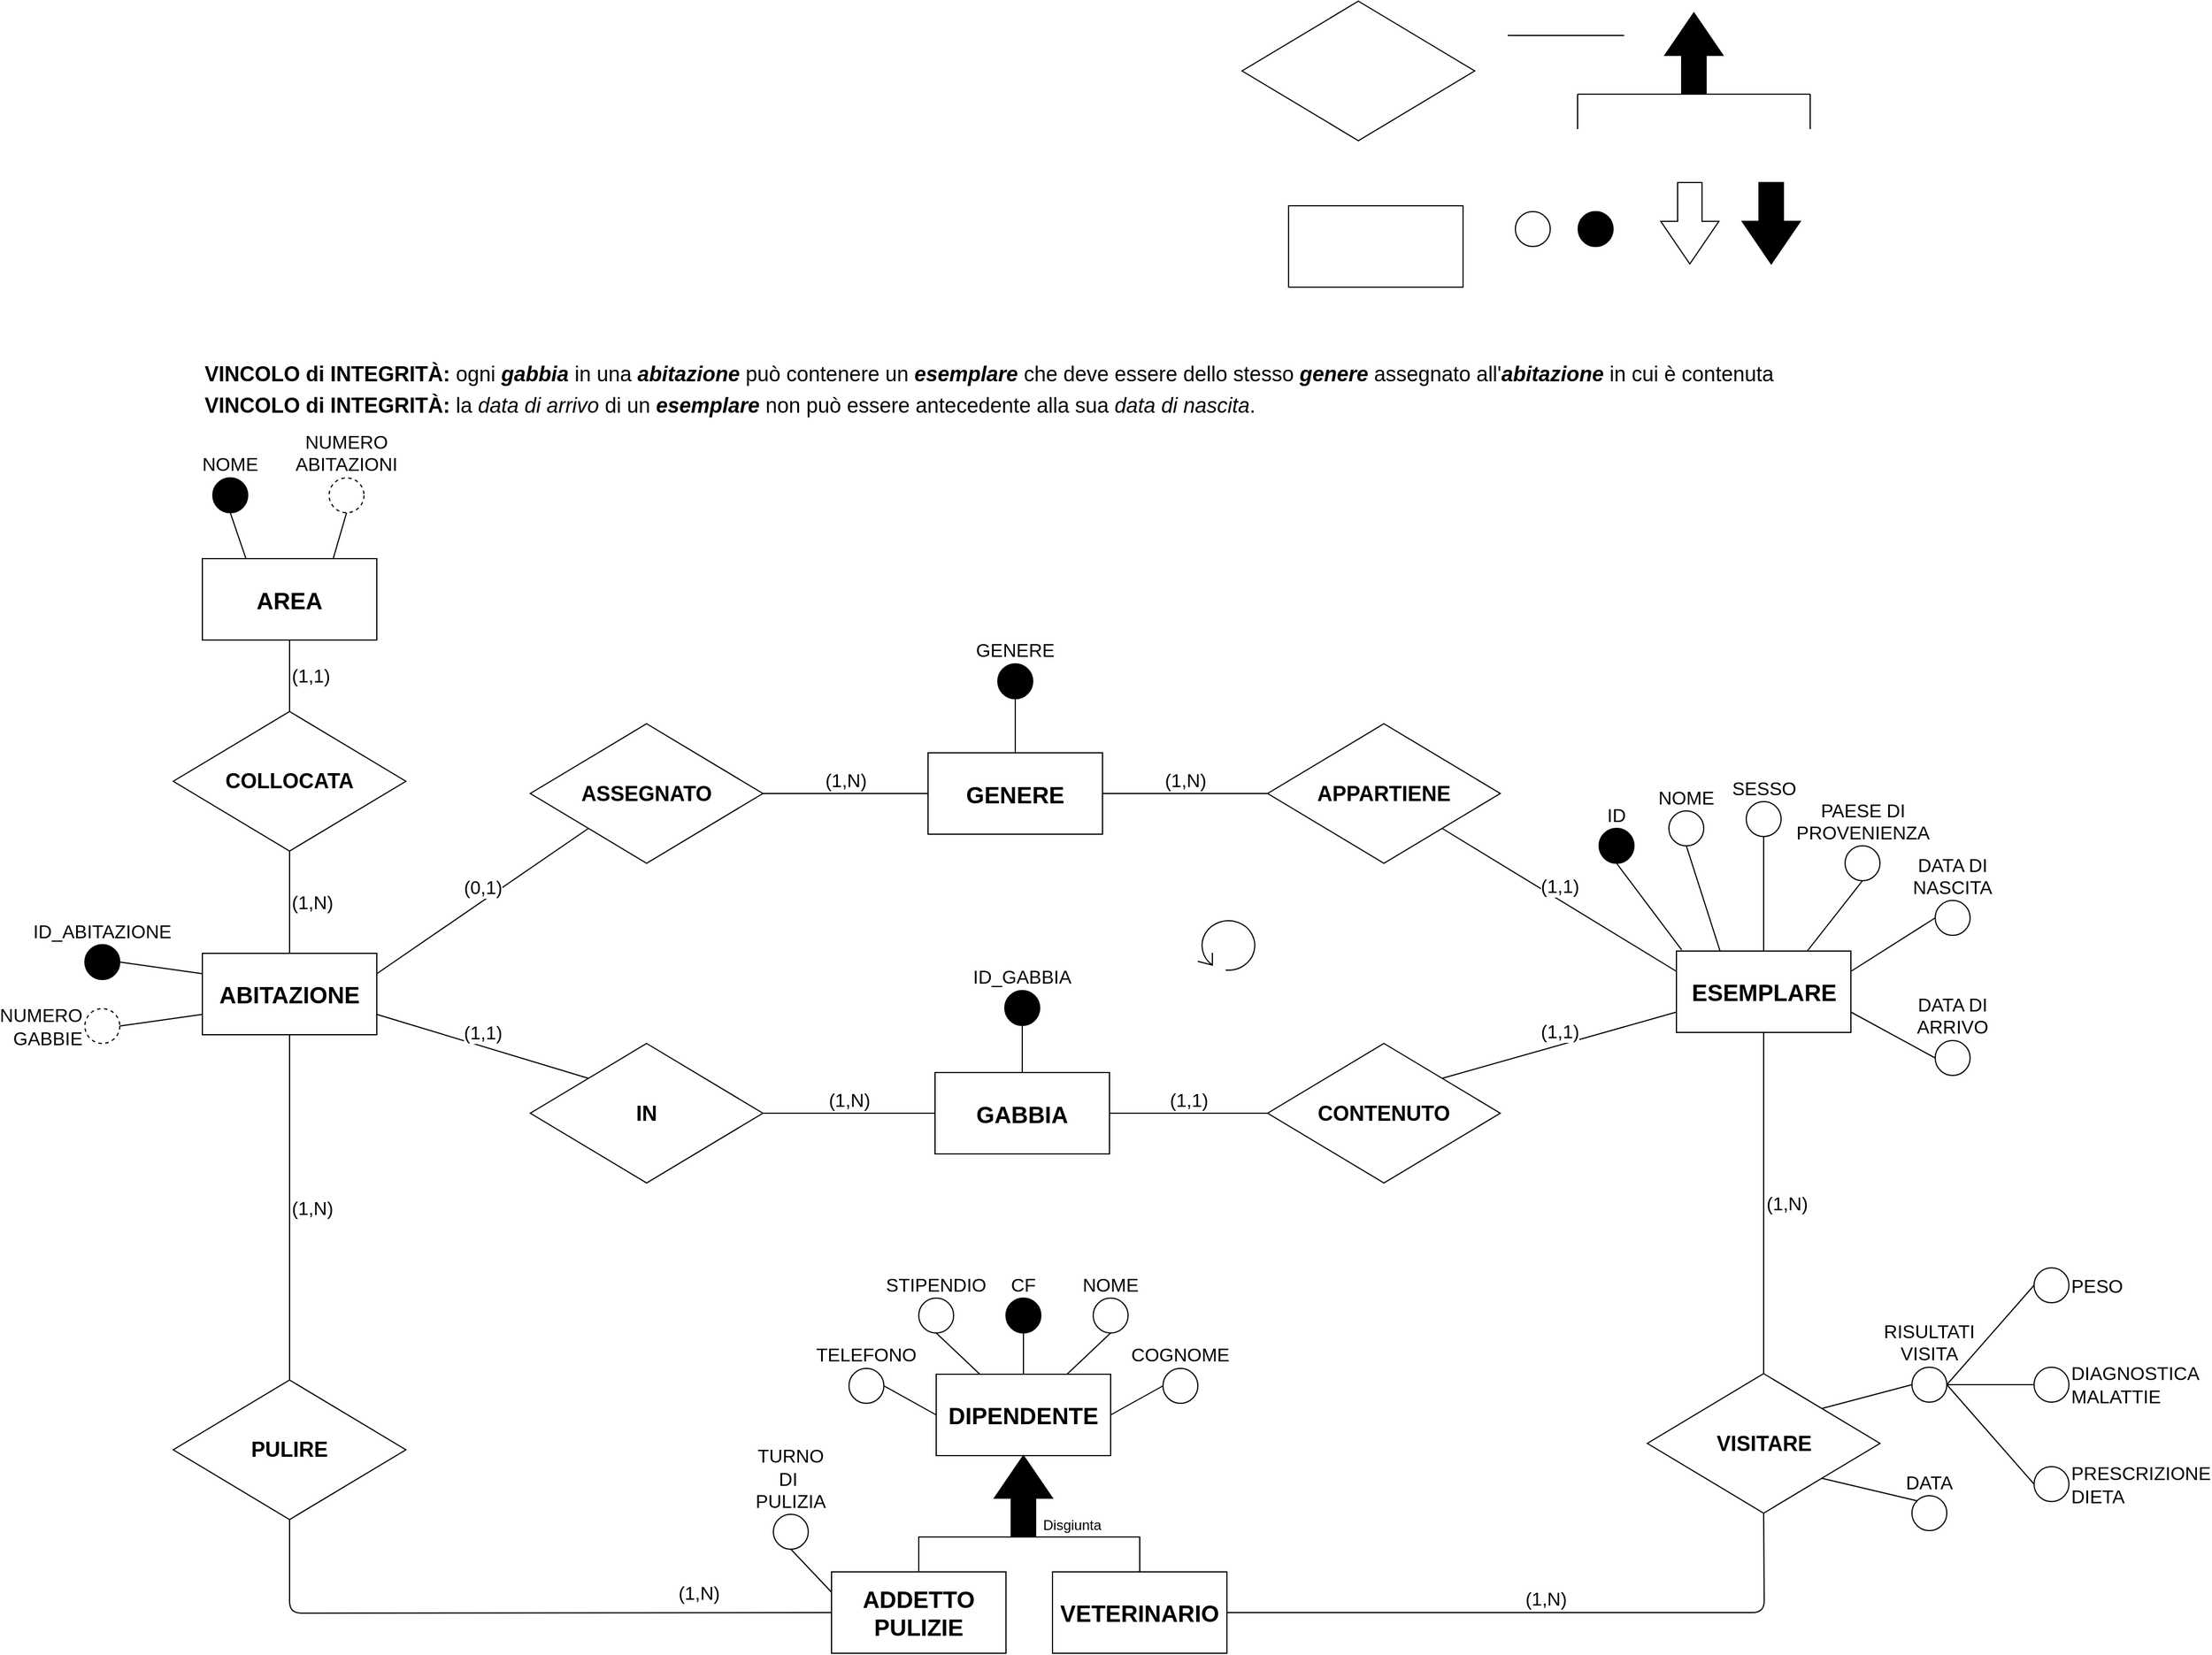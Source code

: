 <mxfile version="12.2.2" type="device" pages="1"><diagram id="uCaHc9xqAQ-mQhhFOE-_" name="Page-1"><mxGraphModel dx="2705" dy="2683" grid="1" gridSize="10" guides="1" tooltips="1" connect="1" arrows="1" fold="1" page="1" pageScale="1" pageWidth="1920" pageHeight="1200" math="0" shadow="0"><root><mxCell id="0"/><mxCell id="1" parent="0"/><mxCell id="M2oDsuhWPekzFt9G_9ts-1" value="" style="rounded=0;whiteSpace=wrap;html=1;" parent="1" vertex="1"><mxGeometry x="1125" y="-104" width="150" height="70" as="geometry"/></mxCell><mxCell id="M2oDsuhWPekzFt9G_9ts-4" value="" style="html=1;shadow=0;dashed=0;align=center;verticalAlign=middle;shape=mxgraph.arrows2.arrow;dy=0.58;dx=36.6;direction=south;notch=0;" parent="1" vertex="1"><mxGeometry x="1445" y="-124" width="50" height="70" as="geometry"/></mxCell><mxCell id="M2oDsuhWPekzFt9G_9ts-5" value="" style="html=1;shadow=0;dashed=0;align=center;verticalAlign=middle;shape=mxgraph.arrows2.arrow;dy=0.58;dx=36.6;direction=south;notch=0;fillColor=#000000;" parent="1" vertex="1"><mxGeometry x="1515" y="-124" width="50" height="70" as="geometry"/></mxCell><mxCell id="M2oDsuhWPekzFt9G_9ts-7" value="" style="ellipse;whiteSpace=wrap;html=1;aspect=fixed;fillColor=#FFFFFF;" parent="1" vertex="1"><mxGeometry x="1320" y="-99" width="30" height="30" as="geometry"/></mxCell><mxCell id="M2oDsuhWPekzFt9G_9ts-9" value="&lt;font size=&quot;1&quot;&gt;&lt;b style=&quot;font-size: 20px&quot;&gt;ESEMPLARE&lt;/b&gt;&lt;/font&gt;" style="rounded=0;whiteSpace=wrap;html=1;" parent="1" vertex="1"><mxGeometry x="1458.5" y="537" width="150" height="70" as="geometry"/></mxCell><mxCell id="M2oDsuhWPekzFt9G_9ts-10" value="&lt;span style=&quot;font-size: 20px&quot;&gt;&lt;b&gt;AREA&lt;/b&gt;&lt;/span&gt;" style="rounded=0;whiteSpace=wrap;html=1;" parent="1" vertex="1"><mxGeometry x="191" y="199.5" width="150" height="70" as="geometry"/></mxCell><mxCell id="M2oDsuhWPekzFt9G_9ts-11" value="&lt;span style=&quot;font-size: 20px&quot;&gt;&lt;b&gt;ABITAZIONE&lt;/b&gt;&lt;/span&gt;" style="rounded=0;whiteSpace=wrap;html=1;" parent="1" vertex="1"><mxGeometry x="191" y="539" width="150" height="70" as="geometry"/></mxCell><mxCell id="M2oDsuhWPekzFt9G_9ts-12" value="&lt;font size=&quot;1&quot;&gt;&lt;b style=&quot;font-size: 20px&quot;&gt;GABBIA&lt;/b&gt;&lt;/font&gt;" style="rounded=0;whiteSpace=wrap;html=1;" parent="1" vertex="1"><mxGeometry x="821" y="641.5" width="150" height="70" as="geometry"/></mxCell><mxCell id="M2oDsuhWPekzFt9G_9ts-13" value="&lt;font size=&quot;1&quot;&gt;&lt;b style=&quot;font-size: 20px&quot;&gt;DIPENDENTE&lt;/b&gt;&lt;/font&gt;" style="rounded=0;whiteSpace=wrap;html=1;" parent="1" vertex="1"><mxGeometry x="822" y="901" width="150" height="70" as="geometry"/></mxCell><mxCell id="M2oDsuhWPekzFt9G_9ts-15" value="&lt;font size=&quot;1&quot;&gt;&lt;b style=&quot;font-size: 20px&quot;&gt;ADDETTO PULIZIE&lt;/b&gt;&lt;/font&gt;" style="rounded=0;whiteSpace=wrap;html=1;" parent="1" vertex="1"><mxGeometry x="732" y="1071" width="150" height="70" as="geometry"/></mxCell><mxCell id="M2oDsuhWPekzFt9G_9ts-16" value="&lt;span style=&quot;font-size: 20px&quot;&gt;&lt;b&gt;VETERINARIO&lt;/b&gt;&lt;/span&gt;" style="rounded=0;whiteSpace=wrap;html=1;" parent="1" vertex="1"><mxGeometry x="922" y="1071" width="150" height="70" as="geometry"/></mxCell><mxCell id="M2oDsuhWPekzFt9G_9ts-18" value="" style="rhombus;whiteSpace=wrap;html=1;" parent="1" vertex="1"><mxGeometry x="1085" y="-280" width="200" height="120" as="geometry"/></mxCell><mxCell id="M2oDsuhWPekzFt9G_9ts-19" value="&lt;span style=&quot;font-size: 18px&quot;&gt;&lt;b&gt;CONTENUTO&lt;/b&gt;&lt;/span&gt;" style="rhombus;whiteSpace=wrap;html=1;" parent="1" vertex="1"><mxGeometry x="1107" y="616.5" width="200" height="120" as="geometry"/></mxCell><mxCell id="M2oDsuhWPekzFt9G_9ts-20" value="&lt;font size=&quot;1&quot;&gt;&lt;b style=&quot;font-size: 18px&quot;&gt;PULIRE&lt;/b&gt;&lt;/font&gt;" style="rhombus;whiteSpace=wrap;html=1;" parent="1" vertex="1"><mxGeometry x="166" y="906" width="200" height="120" as="geometry"/></mxCell><mxCell id="M2oDsuhWPekzFt9G_9ts-21" value="&lt;span style=&quot;font-size: 18px&quot;&gt;&lt;b&gt;VISITARE&lt;/b&gt;&lt;/span&gt;" style="rhombus;whiteSpace=wrap;html=1;" parent="1" vertex="1"><mxGeometry x="1433.5" y="900.5" width="200" height="120" as="geometry"/></mxCell><mxCell id="M2oDsuhWPekzFt9G_9ts-22" value="" style="html=1;shadow=0;dashed=0;align=center;verticalAlign=middle;shape=mxgraph.arrows2.arrow;dy=0.58;dx=36.6;direction=south;notch=0;fillColor=#000000;rotation=180;" parent="1" vertex="1"><mxGeometry x="872" y="971" width="50" height="70" as="geometry"/></mxCell><mxCell id="M2oDsuhWPekzFt9G_9ts-30" value="&lt;span style=&quot;font-size: 16px ; text-align: left&quot;&gt;(1,1)&lt;/span&gt;" style="endArrow=none;html=1;exitX=0;exitY=0.75;exitDx=0;exitDy=0;entryX=1;entryY=0;entryDx=0;entryDy=0;labelPosition=center;verticalLabelPosition=top;align=center;verticalAlign=bottom;" parent="1" source="M2oDsuhWPekzFt9G_9ts-9" target="M2oDsuhWPekzFt9G_9ts-19" edge="1"><mxGeometry width="50" height="50" relative="1" as="geometry"><mxPoint x="1601" y="610.5" as="sourcePoint"/><mxPoint x="1246.0" y="572" as="targetPoint"/></mxGeometry></mxCell><mxCell id="M2oDsuhWPekzFt9G_9ts-31" value="&lt;span style=&quot;font-size: 16px ; text-align: left&quot;&gt;(1,1)&lt;/span&gt;" style="endArrow=none;html=1;exitX=0;exitY=0.5;exitDx=0;exitDy=0;labelPosition=center;verticalLabelPosition=top;align=center;verticalAlign=bottom;entryX=1;entryY=0.5;entryDx=0;entryDy=0;" parent="1" source="M2oDsuhWPekzFt9G_9ts-19" target="M2oDsuhWPekzFt9G_9ts-12" edge="1"><mxGeometry width="50" height="50" relative="1" as="geometry"><mxPoint x="1015" y="585" as="sourcePoint"/><mxPoint x="955" y="549" as="targetPoint"/></mxGeometry></mxCell><mxCell id="M2oDsuhWPekzFt9G_9ts-32" value="" style="endArrow=none;html=1;" parent="1" edge="1"><mxGeometry width="50" height="50" relative="1" as="geometry"><mxPoint x="1413.5" y="-250.5" as="sourcePoint"/><mxPoint x="1313.5" y="-250.5" as="targetPoint"/></mxGeometry></mxCell><mxCell id="M2oDsuhWPekzFt9G_9ts-33" value="" style="html=1;shadow=0;dashed=0;align=center;verticalAlign=middle;shape=mxgraph.arrows2.arrow;dy=0.58;dx=36.6;direction=south;notch=0;fillColor=#000000;rotation=180;" parent="1" vertex="1"><mxGeometry x="1448.5" y="-270" width="50" height="70" as="geometry"/></mxCell><mxCell id="M2oDsuhWPekzFt9G_9ts-34" value="" style="endArrow=none;html=1;" parent="1" edge="1"><mxGeometry width="50" height="50" relative="1" as="geometry"><mxPoint x="1373.5" y="-200" as="sourcePoint"/><mxPoint x="1573.5" y="-200" as="targetPoint"/></mxGeometry></mxCell><mxCell id="M2oDsuhWPekzFt9G_9ts-35" value="" style="endArrow=none;html=1;" parent="1" edge="1"><mxGeometry width="50" height="50" relative="1" as="geometry"><mxPoint x="1573.5" y="-200" as="sourcePoint"/><mxPoint x="1573.5" y="-170" as="targetPoint"/></mxGeometry></mxCell><mxCell id="M2oDsuhWPekzFt9G_9ts-36" value="" style="endArrow=none;html=1;" parent="1" edge="1"><mxGeometry width="50" height="50" relative="1" as="geometry"><mxPoint x="1373.5" y="-200" as="sourcePoint"/><mxPoint x="1373.5" y="-170" as="targetPoint"/><Array as="points"><mxPoint x="1373.5" y="-190"/></Array></mxGeometry></mxCell><mxCell id="M2oDsuhWPekzFt9G_9ts-37" value="&lt;span style=&quot;font-size: 18px&quot;&gt;&lt;b&gt;IN&lt;/b&gt;&lt;/span&gt;" style="rhombus;whiteSpace=wrap;html=1;" parent="1" vertex="1"><mxGeometry x="473" y="616.5" width="200" height="120" as="geometry"/></mxCell><mxCell id="M2oDsuhWPekzFt9G_9ts-38" value="&lt;span style=&quot;font-size: 16px ; text-align: left&quot;&gt;(1,1)&lt;/span&gt;" style="endArrow=none;html=1;entryX=0;entryY=0;entryDx=0;entryDy=0;labelPosition=center;verticalLabelPosition=top;align=center;verticalAlign=bottom;exitX=1;exitY=0.75;exitDx=0;exitDy=0;" parent="1" source="M2oDsuhWPekzFt9G_9ts-11" target="M2oDsuhWPekzFt9G_9ts-37" edge="1"><mxGeometry width="50" height="50" relative="1" as="geometry"><mxPoint x="736" y="464" as="sourcePoint"/><mxPoint x="306" y="577.5" as="targetPoint"/></mxGeometry></mxCell><mxCell id="M2oDsuhWPekzFt9G_9ts-39" value="&lt;span style=&quot;font-size: 16px ; text-align: left&quot;&gt;(1,N)&lt;/span&gt;" style="endArrow=none;html=1;entryX=0;entryY=0.5;entryDx=0;entryDy=0;exitX=1;exitY=0.5;exitDx=0;exitDy=0;labelPosition=center;verticalLabelPosition=top;align=center;verticalAlign=bottom;" parent="1" source="M2oDsuhWPekzFt9G_9ts-37" target="M2oDsuhWPekzFt9G_9ts-12" edge="1"><mxGeometry width="50" height="50" relative="1" as="geometry"><mxPoint x="910" y="640" as="sourcePoint"/><mxPoint x="810" y="640" as="targetPoint"/></mxGeometry></mxCell><mxCell id="M2oDsuhWPekzFt9G_9ts-41" value="&lt;span style=&quot;font-size: 16px ; text-align: left&quot;&gt;(1,N)&lt;/span&gt;" style="endArrow=none;html=1;exitX=0.5;exitY=0;exitDx=0;exitDy=0;labelPosition=right;verticalLabelPosition=middle;align=left;verticalAlign=middle;entryX=0.5;entryY=1;entryDx=0;entryDy=0;" parent="1" source="M2oDsuhWPekzFt9G_9ts-20" target="M2oDsuhWPekzFt9G_9ts-11" edge="1"><mxGeometry width="50" height="50" relative="1" as="geometry"><mxPoint x="586" y="805" as="sourcePoint"/><mxPoint x="566" y="684" as="targetPoint"/></mxGeometry></mxCell><mxCell id="M2oDsuhWPekzFt9G_9ts-44" value="" style="endArrow=none;html=1;entryX=0;entryY=0.5;entryDx=0;entryDy=0;exitX=0.5;exitY=1;exitDx=0;exitDy=0;" parent="1" source="M2oDsuhWPekzFt9G_9ts-20" target="M2oDsuhWPekzFt9G_9ts-15" edge="1"><mxGeometry width="50" height="50" relative="1" as="geometry"><mxPoint x="790" y="1060.5" as="sourcePoint"/><mxPoint x="740" y="1401.5" as="targetPoint"/><Array as="points"><mxPoint x="266" y="1106.5"/></Array></mxGeometry></mxCell><mxCell id="M2oDsuhWPekzFt9G_9ts-45" value="&lt;span style=&quot;font-size: 16px ; text-align: left&quot;&gt;(1,N)&lt;/span&gt;" style="endArrow=none;html=1;entryX=0.5;entryY=1;entryDx=0;entryDy=0;exitX=1;exitY=0.5;exitDx=0;exitDy=0;labelPosition=center;verticalLabelPosition=top;align=center;verticalAlign=bottom;" parent="1" source="M2oDsuhWPekzFt9G_9ts-16" target="M2oDsuhWPekzFt9G_9ts-21" edge="1"><mxGeometry width="50" height="50" relative="1" as="geometry"><mxPoint x="1107.0" y="1105" as="sourcePoint"/><mxPoint x="1676" y="1105.5" as="targetPoint"/><Array as="points"><mxPoint x="1534" y="1106"/></Array></mxGeometry></mxCell><mxCell id="M2oDsuhWPekzFt9G_9ts-49" value="&lt;span style=&quot;font-size: 16px ; text-align: left&quot;&gt;(1,N)&lt;/span&gt;" style="endArrow=none;html=1;entryX=0.5;entryY=0;entryDx=0;entryDy=0;exitX=0.5;exitY=1;exitDx=0;exitDy=0;labelPosition=right;verticalLabelPosition=middle;align=left;verticalAlign=middle;" parent="1" source="M2oDsuhWPekzFt9G_9ts-9" target="M2oDsuhWPekzFt9G_9ts-21" edge="1"><mxGeometry width="50" height="50" relative="1" as="geometry"><mxPoint x="1533.5" y="704.5" as="sourcePoint"/><mxPoint x="443.5" y="704.5" as="targetPoint"/></mxGeometry></mxCell><mxCell id="M2oDsuhWPekzFt9G_9ts-53" value="&lt;span style=&quot;font-size: 18px&quot;&gt;&lt;b&gt;COLLOCATA&lt;/b&gt;&lt;/span&gt;" style="rhombus;whiteSpace=wrap;html=1;" parent="1" vertex="1"><mxGeometry x="166" y="331" width="200" height="120" as="geometry"/></mxCell><mxCell id="M2oDsuhWPekzFt9G_9ts-54" value="&lt;span style=&quot;font-size: 16px ; text-align: left&quot;&gt;(1,1)&lt;/span&gt;" style="endArrow=none;html=1;entryX=0.5;entryY=1;entryDx=0;entryDy=0;exitX=0.5;exitY=0;exitDx=0;exitDy=0;labelPosition=right;verticalLabelPosition=middle;align=left;verticalAlign=middle;" parent="1" source="M2oDsuhWPekzFt9G_9ts-53" target="M2oDsuhWPekzFt9G_9ts-10" edge="1"><mxGeometry width="50" height="50" relative="1" as="geometry"><mxPoint x="-164" y="1019.5" as="sourcePoint"/><mxPoint x="-114" y="969.5" as="targetPoint"/></mxGeometry></mxCell><mxCell id="M2oDsuhWPekzFt9G_9ts-56" value="&lt;font style=&quot;font-size: 16px&quot;&gt;(1,N)&lt;/font&gt;" style="endArrow=none;html=1;entryX=0.5;entryY=1;entryDx=0;entryDy=0;exitX=0.5;exitY=0;exitDx=0;exitDy=0;align=left;labelPosition=right;verticalLabelPosition=middle;verticalAlign=middle;" parent="1" source="M2oDsuhWPekzFt9G_9ts-11" target="M2oDsuhWPekzFt9G_9ts-53" edge="1"><mxGeometry width="50" height="50" relative="1" as="geometry"><mxPoint x="-174" y="958.5" as="sourcePoint"/><mxPoint x="-124" y="908.5" as="targetPoint"/></mxGeometry></mxCell><mxCell id="M2oDsuhWPekzFt9G_9ts-61" value="" style="shape=partialRectangle;whiteSpace=wrap;html=1;bottom=1;right=1;left=1;top=0;fillColor=none;routingCenterX=-0.5;rotation=180;" parent="1" vertex="1"><mxGeometry x="807" y="1041" width="190" height="30" as="geometry"/></mxCell><mxCell id="M2oDsuhWPekzFt9G_9ts-63" value="DATA DI ARRIVO" style="ellipse;html=1;aspect=fixed;fillColor=#FFFFFF;spacingBottom=0;fontSize=16;align=center;whiteSpace=wrap;labelPosition=center;verticalLabelPosition=top;verticalAlign=bottom;" parent="1" vertex="1"><mxGeometry x="1681" y="614" width="30" height="30" as="geometry"/></mxCell><mxCell id="M2oDsuhWPekzFt9G_9ts-64" value="" style="ellipse;html=1;aspect=fixed;fillColor=#000000;spacingBottom=0;fontSize=16;align=center;whiteSpace=wrap;labelPosition=center;verticalLabelPosition=top;verticalAlign=bottom;" parent="1" vertex="1"><mxGeometry x="1374" y="-99" width="30" height="30" as="geometry"/></mxCell><mxCell id="M2oDsuhWPekzFt9G_9ts-65" value="NOME" style="ellipse;html=1;aspect=fixed;fillColor=#FFFFFF;spacingBottom=0;fontSize=16;align=center;whiteSpace=wrap;labelPosition=center;verticalLabelPosition=top;verticalAlign=bottom;" parent="1" vertex="1"><mxGeometry x="1452" y="416.5" width="30" height="30" as="geometry"/></mxCell><mxCell id="M2oDsuhWPekzFt9G_9ts-66" value="PAESE DI PROVENIENZA" style="ellipse;html=1;aspect=fixed;fillColor=#FFFFFF;spacingBottom=0;fontSize=16;align=center;whiteSpace=wrap;labelPosition=center;verticalLabelPosition=top;verticalAlign=bottom;" parent="1" vertex="1"><mxGeometry x="1603.5" y="446.5" width="30" height="30" as="geometry"/></mxCell><mxCell id="M2oDsuhWPekzFt9G_9ts-68" value="SESSO" style="ellipse;html=1;aspect=fixed;fillColor=#FFFFFF;spacingBottom=0;fontSize=16;align=center;whiteSpace=wrap;labelPosition=center;verticalLabelPosition=top;verticalAlign=bottom;" parent="1" vertex="1"><mxGeometry x="1518.5" y="408.5" width="30" height="30" as="geometry"/></mxCell><mxCell id="M2oDsuhWPekzFt9G_9ts-69" value="DATA DI NASCITA" style="ellipse;html=1;aspect=fixed;fillColor=#FFFFFF;spacingBottom=0;fontSize=16;align=center;whiteSpace=wrap;labelPosition=center;verticalLabelPosition=top;verticalAlign=bottom;" parent="1" vertex="1"><mxGeometry x="1681" y="493.5" width="30" height="30" as="geometry"/></mxCell><mxCell id="M2oDsuhWPekzFt9G_9ts-70" value="CF" style="ellipse;html=1;aspect=fixed;fillColor=#000000;spacingBottom=0;fontSize=16;align=center;whiteSpace=wrap;labelPosition=center;verticalLabelPosition=top;verticalAlign=bottom;" parent="1" vertex="1"><mxGeometry x="882" y="835.5" width="30" height="30" as="geometry"/></mxCell><mxCell id="M2oDsuhWPekzFt9G_9ts-71" value="NOME" style="ellipse;html=1;aspect=fixed;fillColor=#FFFFFF;spacingBottom=0;fontSize=16;align=center;whiteSpace=wrap;labelPosition=center;verticalLabelPosition=top;verticalAlign=bottom;" parent="1" vertex="1"><mxGeometry x="957" y="835.5" width="30" height="30" as="geometry"/></mxCell><mxCell id="M2oDsuhWPekzFt9G_9ts-72" value="COGNOME" style="ellipse;html=1;aspect=fixed;fillColor=#FFFFFF;spacingBottom=0;fontSize=16;align=center;whiteSpace=wrap;labelPosition=center;verticalLabelPosition=top;verticalAlign=bottom;" parent="1" vertex="1"><mxGeometry x="1017" y="896" width="30" height="30" as="geometry"/></mxCell><mxCell id="M2oDsuhWPekzFt9G_9ts-74" value="STIPENDIO" style="ellipse;html=1;aspect=fixed;fillColor=#FFFFFF;spacingBottom=0;fontSize=16;align=center;whiteSpace=wrap;labelPosition=center;verticalLabelPosition=top;verticalAlign=bottom;" parent="1" vertex="1"><mxGeometry x="807" y="835.5" width="30" height="30" as="geometry"/></mxCell><mxCell id="M2oDsuhWPekzFt9G_9ts-75" value="TELEFONO" style="ellipse;html=1;aspect=fixed;fillColor=#FFFFFF;spacingBottom=0;fontSize=16;align=center;whiteSpace=wrap;labelPosition=center;verticalLabelPosition=top;verticalAlign=bottom;" parent="1" vertex="1"><mxGeometry x="747" y="896" width="30" height="30" as="geometry"/></mxCell><mxCell id="M2oDsuhWPekzFt9G_9ts-76" value="TURNO DI&amp;nbsp; PULIZIA" style="ellipse;html=1;aspect=fixed;fillColor=#FFFFFF;spacingBottom=0;fontSize=16;align=center;whiteSpace=wrap;labelPosition=center;verticalLabelPosition=top;verticalAlign=bottom;direction=south;" parent="1" vertex="1"><mxGeometry x="682" y="1021.5" width="30" height="30" as="geometry"/></mxCell><mxCell id="M2oDsuhWPekzFt9G_9ts-82" value="RISULTATI VISITA" style="ellipse;html=1;aspect=fixed;fillColor=#FFFFFF;spacingBottom=0;fontSize=16;align=center;whiteSpace=wrap;labelPosition=center;verticalLabelPosition=top;verticalAlign=bottom;" parent="1" vertex="1"><mxGeometry x="1661" y="895" width="30" height="30" as="geometry"/></mxCell><mxCell id="M2oDsuhWPekzFt9G_9ts-84" value="DATA" style="ellipse;html=1;aspect=fixed;fillColor=#FFFFFF;spacingBottom=0;fontSize=16;align=center;whiteSpace=wrap;labelPosition=center;verticalLabelPosition=top;verticalAlign=bottom;" parent="1" vertex="1"><mxGeometry x="1661" y="1005.5" width="30" height="30" as="geometry"/></mxCell><mxCell id="M2oDsuhWPekzFt9G_9ts-85" value="NOME" style="ellipse;html=1;aspect=fixed;fillColor=#000000;spacingBottom=0;fontSize=16;align=center;whiteSpace=wrap;labelPosition=center;verticalLabelPosition=top;verticalAlign=bottom;" parent="1" vertex="1"><mxGeometry x="200" y="130" width="30" height="30" as="geometry"/></mxCell><mxCell id="M2oDsuhWPekzFt9G_9ts-86" value="NUMERO ABITAZIONI" style="ellipse;html=1;aspect=fixed;fillColor=#FFFFFF;spacingBottom=0;fontSize=16;align=center;whiteSpace=wrap;labelPosition=center;verticalLabelPosition=top;verticalAlign=bottom;dashed=1;" parent="1" vertex="1"><mxGeometry x="300" y="130" width="30" height="30" as="geometry"/></mxCell><mxCell id="M2oDsuhWPekzFt9G_9ts-87" value="ID_ABITAZIONE" style="ellipse;html=1;aspect=fixed;fillColor=#000000;spacingBottom=0;fontSize=16;align=center;whiteSpace=wrap;labelPosition=center;verticalLabelPosition=top;verticalAlign=bottom;" parent="1" vertex="1"><mxGeometry x="90" y="531.5" width="30" height="30" as="geometry"/></mxCell><mxCell id="M2oDsuhWPekzFt9G_9ts-88" value="ID_GABBIA" style="ellipse;html=1;aspect=fixed;fillColor=#000000;spacingBottom=0;fontSize=16;align=center;whiteSpace=wrap;labelPosition=center;verticalLabelPosition=top;verticalAlign=bottom;" parent="1" vertex="1"><mxGeometry x="881" y="571" width="30" height="30" as="geometry"/></mxCell><mxCell id="M2oDsuhWPekzFt9G_9ts-94" value="NUMERO GABBIE" style="ellipse;html=1;aspect=fixed;fillColor=#FFFFFF;spacingBottom=0;fontSize=16;align=right;whiteSpace=wrap;labelPosition=left;verticalLabelPosition=middle;verticalAlign=middle;dashed=1;" parent="1" vertex="1"><mxGeometry x="90" y="586.5" width="30" height="30" as="geometry"/></mxCell><mxCell id="M2oDsuhWPekzFt9G_9ts-99" value="" style="endArrow=none;html=1;fontSize=16;fontColor=#FFFFFF;exitX=0.5;exitY=1;exitDx=0;exitDy=0;entryX=0.5;entryY=0;entryDx=0;entryDy=0;" parent="1" source="M2oDsuhWPekzFt9G_9ts-88" target="M2oDsuhWPekzFt9G_9ts-12" edge="1"><mxGeometry width="50" height="50" relative="1" as="geometry"><mxPoint x="265" y="1111.5" as="sourcePoint"/><mxPoint x="880" y="566.5" as="targetPoint"/></mxGeometry></mxCell><mxCell id="M2oDsuhWPekzFt9G_9ts-101" value="" style="endArrow=none;html=1;fontSize=16;fontColor=#FFFFFF;exitX=1;exitY=0.5;exitDx=0;exitDy=0;entryX=0;entryY=0.25;entryDx=0;entryDy=0;" parent="1" source="M2oDsuhWPekzFt9G_9ts-87" target="M2oDsuhWPekzFt9G_9ts-11" edge="1"><mxGeometry width="50" height="50" relative="1" as="geometry"><mxPoint x="-269.607" y="589.393" as="sourcePoint"/><mxPoint x="196" y="539.5" as="targetPoint"/></mxGeometry></mxCell><mxCell id="M2oDsuhWPekzFt9G_9ts-102" value="" style="endArrow=none;html=1;fontSize=16;fontColor=#FFFFFF;entryX=0.25;entryY=0;entryDx=0;entryDy=0;exitX=0.5;exitY=1;exitDx=0;exitDy=0;" parent="1" source="M2oDsuhWPekzFt9G_9ts-85" target="M2oDsuhWPekzFt9G_9ts-10" edge="1"><mxGeometry width="50" height="50" relative="1" as="geometry"><mxPoint x="101" y="540.5" as="sourcePoint"/><mxPoint x="-4" y="475" as="targetPoint"/></mxGeometry></mxCell><mxCell id="M2oDsuhWPekzFt9G_9ts-104" value="" style="endArrow=none;html=1;fontSize=16;fontColor=#FFFFFF;entryX=0.75;entryY=0;entryDx=0;entryDy=0;exitX=0.5;exitY=1;exitDx=0;exitDy=0;" parent="1" source="M2oDsuhWPekzFt9G_9ts-86" target="M2oDsuhWPekzFt9G_9ts-10" edge="1"><mxGeometry width="50" height="50" relative="1" as="geometry"><mxPoint x="56" y="229.5" as="sourcePoint"/><mxPoint x="21" y="244.5" as="targetPoint"/></mxGeometry></mxCell><mxCell id="M2oDsuhWPekzFt9G_9ts-106" value="" style="endArrow=none;html=1;fontSize=16;fontColor=#FFFFFF;entryX=0;entryY=0.25;entryDx=0;entryDy=0;exitX=1;exitY=0.5;exitDx=0;exitDy=0;" parent="1" source="M2oDsuhWPekzFt9G_9ts-76" target="M2oDsuhWPekzFt9G_9ts-15" edge="1"><mxGeometry width="50" height="50" relative="1" as="geometry"><mxPoint x="672" y="1131" as="sourcePoint"/><mxPoint x="722" y="1081" as="targetPoint"/></mxGeometry></mxCell><mxCell id="M2oDsuhWPekzFt9G_9ts-107" value="" style="endArrow=none;html=1;fontSize=16;fontColor=#FFFFFF;entryX=0;entryY=0.75;entryDx=0;entryDy=0;exitX=1;exitY=0.5;exitDx=0;exitDy=0;" parent="1" source="M2oDsuhWPekzFt9G_9ts-94" target="M2oDsuhWPekzFt9G_9ts-11" edge="1"><mxGeometry width="50" height="50" relative="1" as="geometry"><mxPoint x="-514" y="1005" as="sourcePoint"/><mxPoint x="-464" y="955" as="targetPoint"/></mxGeometry></mxCell><mxCell id="M2oDsuhWPekzFt9G_9ts-108" value="" style="endArrow=none;html=1;fontSize=16;fontColor=#FFFFFF;entryX=1;entryY=0.5;entryDx=0;entryDy=0;exitX=0;exitY=0.5;exitDx=0;exitDy=0;" parent="1" source="M2oDsuhWPekzFt9G_9ts-13" target="M2oDsuhWPekzFt9G_9ts-75" edge="1"><mxGeometry width="50" height="50" relative="1" as="geometry"><mxPoint x="652" y="815.5" as="sourcePoint"/><mxPoint x="534.5" y="779" as="targetPoint"/></mxGeometry></mxCell><mxCell id="M2oDsuhWPekzFt9G_9ts-109" value="" style="endArrow=none;html=1;fontSize=16;fontColor=#FFFFFF;entryX=0;entryY=0.5;entryDx=0;entryDy=0;exitX=1;exitY=0.5;exitDx=0;exitDy=0;" parent="1" source="M2oDsuhWPekzFt9G_9ts-13" target="M2oDsuhWPekzFt9G_9ts-72" edge="1"><mxGeometry width="50" height="50" relative="1" as="geometry"><mxPoint x="832" y="946" as="sourcePoint"/><mxPoint x="787" y="921" as="targetPoint"/></mxGeometry></mxCell><mxCell id="M2oDsuhWPekzFt9G_9ts-110" value="" style="endArrow=none;html=1;fontSize=16;fontColor=#FFFFFF;entryX=0.5;entryY=1;entryDx=0;entryDy=0;exitX=0.5;exitY=0;exitDx=0;exitDy=0;" parent="1" source="M2oDsuhWPekzFt9G_9ts-13" target="M2oDsuhWPekzFt9G_9ts-70" edge="1"><mxGeometry width="50" height="50" relative="1" as="geometry"><mxPoint x="832" y="946" as="sourcePoint"/><mxPoint x="787" y="921" as="targetPoint"/></mxGeometry></mxCell><mxCell id="M2oDsuhWPekzFt9G_9ts-111" value="" style="endArrow=none;html=1;fontSize=16;fontColor=#FFFFFF;entryX=0.5;entryY=1;entryDx=0;entryDy=0;exitX=0.75;exitY=0;exitDx=0;exitDy=0;" parent="1" source="M2oDsuhWPekzFt9G_9ts-13" target="M2oDsuhWPekzFt9G_9ts-71" edge="1"><mxGeometry width="50" height="50" relative="1" as="geometry"><mxPoint x="869.5" y="911" as="sourcePoint"/><mxPoint x="847" y="890.5" as="targetPoint"/></mxGeometry></mxCell><mxCell id="M2oDsuhWPekzFt9G_9ts-116" value="" style="endArrow=none;html=1;fontSize=16;fontColor=#FFFFFF;entryX=0.5;entryY=1;entryDx=0;entryDy=0;exitX=0.25;exitY=0;exitDx=0;exitDy=0;" parent="1" source="M2oDsuhWPekzFt9G_9ts-13" target="M2oDsuhWPekzFt9G_9ts-74" edge="1"><mxGeometry width="50" height="50" relative="1" as="geometry"><mxPoint x="907" y="911" as="sourcePoint"/><mxPoint x="907" y="875.5" as="targetPoint"/></mxGeometry></mxCell><mxCell id="M2oDsuhWPekzFt9G_9ts-118" value="" style="endArrow=none;html=1;fontSize=16;fontColor=#FFFFFF;entryX=1;entryY=1;entryDx=0;entryDy=0;exitX=0;exitY=0;exitDx=0;exitDy=0;" parent="1" source="M2oDsuhWPekzFt9G_9ts-84" target="M2oDsuhWPekzFt9G_9ts-21" edge="1"><mxGeometry width="50" height="50" relative="1" as="geometry"><mxPoint x="1231" y="945" as="sourcePoint"/><mxPoint x="1276" y="920" as="targetPoint"/></mxGeometry></mxCell><mxCell id="M2oDsuhWPekzFt9G_9ts-119" value="" style="endArrow=none;html=1;fontSize=16;fontColor=#FFFFFF;entryX=1;entryY=0;entryDx=0;entryDy=0;exitX=0;exitY=0.5;exitDx=0;exitDy=0;" parent="1" source="M2oDsuhWPekzFt9G_9ts-82" target="M2oDsuhWPekzFt9G_9ts-21" edge="1"><mxGeometry width="50" height="50" relative="1" as="geometry"><mxPoint x="1617.893" y="1024.893" as="sourcePoint"/><mxPoint x="1593.5" y="1000.5" as="targetPoint"/></mxGeometry></mxCell><mxCell id="M2oDsuhWPekzFt9G_9ts-120" value="PESO" style="ellipse;html=1;aspect=fixed;fillColor=#FFFFFF;spacingBottom=0;fontSize=16;align=left;whiteSpace=wrap;labelPosition=right;verticalLabelPosition=middle;verticalAlign=middle;" parent="1" vertex="1"><mxGeometry x="1766" y="809.5" width="30" height="30" as="geometry"/></mxCell><mxCell id="M2oDsuhWPekzFt9G_9ts-121" value="DIAGNOSTICA MALATTIE" style="ellipse;html=1;aspect=fixed;fillColor=#FFFFFF;spacingBottom=0;fontSize=16;align=left;whiteSpace=wrap;labelPosition=right;verticalLabelPosition=middle;verticalAlign=middle;" parent="1" vertex="1"><mxGeometry x="1766" y="895" width="30" height="30" as="geometry"/></mxCell><mxCell id="M2oDsuhWPekzFt9G_9ts-122" value="PRESCRIZIONE DIETA" style="ellipse;html=1;aspect=fixed;fillColor=#FFFFFF;spacingBottom=0;fontSize=16;align=left;whiteSpace=wrap;labelPosition=right;verticalLabelPosition=middle;verticalAlign=middle;" parent="1" vertex="1"><mxGeometry x="1766" y="980.5" width="30" height="30" as="geometry"/></mxCell><mxCell id="M2oDsuhWPekzFt9G_9ts-125" value="" style="endArrow=none;html=1;fontSize=16;fontColor=#FFFFFF;entryX=1;entryY=0.5;entryDx=0;entryDy=0;exitX=0;exitY=0.5;exitDx=0;exitDy=0;" parent="1" source="M2oDsuhWPekzFt9G_9ts-120" target="M2oDsuhWPekzFt9G_9ts-82" edge="1"><mxGeometry width="50" height="50" relative="1" as="geometry"><mxPoint x="1671" y="920" as="sourcePoint"/><mxPoint x="1593.5" y="940.5" as="targetPoint"/></mxGeometry></mxCell><mxCell id="M2oDsuhWPekzFt9G_9ts-126" value="" style="endArrow=none;html=1;fontSize=16;fontColor=#FFFFFF;entryX=1;entryY=0.5;entryDx=0;entryDy=0;exitX=0;exitY=0.5;exitDx=0;exitDy=0;" parent="1" source="M2oDsuhWPekzFt9G_9ts-121" target="M2oDsuhWPekzFt9G_9ts-82" edge="1"><mxGeometry width="50" height="50" relative="1" as="geometry"><mxPoint x="1776" y="834.5" as="sourcePoint"/><mxPoint x="1701" y="920" as="targetPoint"/></mxGeometry></mxCell><mxCell id="M2oDsuhWPekzFt9G_9ts-127" value="" style="endArrow=none;html=1;fontSize=16;fontColor=#FFFFFF;exitX=0;exitY=0.5;exitDx=0;exitDy=0;entryX=1;entryY=0.5;entryDx=0;entryDy=0;" parent="1" source="M2oDsuhWPekzFt9G_9ts-122" target="M2oDsuhWPekzFt9G_9ts-82" edge="1"><mxGeometry width="50" height="50" relative="1" as="geometry"><mxPoint x="1776" y="920" as="sourcePoint"/><mxPoint x="1696" y="909.5" as="targetPoint"/></mxGeometry></mxCell><mxCell id="M2oDsuhWPekzFt9G_9ts-131" value="(1,1)" style="endArrow=none;html=1;exitX=0;exitY=0.25;exitDx=0;exitDy=0;entryX=1;entryY=1;entryDx=0;entryDy=0;fontSize=16;labelPosition=center;verticalLabelPosition=top;align=center;verticalAlign=bottom;" parent="1" source="M2oDsuhWPekzFt9G_9ts-9" target="bS5QfPHPsFKV13K8EVlC-5" edge="1"><mxGeometry width="50" height="50" relative="1" as="geometry"><mxPoint x="1468.5" y="582" as="sourcePoint"/><mxPoint x="1376.0" y="508.5" as="targetPoint"/></mxGeometry></mxCell><mxCell id="M2oDsuhWPekzFt9G_9ts-132" value="" style="endArrow=none;html=1;exitX=0.25;exitY=0;exitDx=0;exitDy=0;entryX=0.5;entryY=1;entryDx=0;entryDy=0;" parent="1" source="M2oDsuhWPekzFt9G_9ts-9" target="M2oDsuhWPekzFt9G_9ts-65" edge="1"><mxGeometry width="50" height="50" relative="1" as="geometry"><mxPoint x="1506" y="547" as="sourcePoint"/><mxPoint x="1328.5" y="478.5" as="targetPoint"/></mxGeometry></mxCell><mxCell id="M2oDsuhWPekzFt9G_9ts-133" value="" style="endArrow=none;html=1;exitX=0.5;exitY=0;exitDx=0;exitDy=0;entryX=0.5;entryY=1;entryDx=0;entryDy=0;" parent="1" source="M2oDsuhWPekzFt9G_9ts-9" target="M2oDsuhWPekzFt9G_9ts-68" edge="1"><mxGeometry width="50" height="50" relative="1" as="geometry"><mxPoint x="1516" y="557" as="sourcePoint"/><mxPoint x="1338.5" y="488.5" as="targetPoint"/></mxGeometry></mxCell><mxCell id="M2oDsuhWPekzFt9G_9ts-134" value="" style="endArrow=none;html=1;exitX=0.75;exitY=0;exitDx=0;exitDy=0;entryX=0.5;entryY=1;entryDx=0;entryDy=0;" parent="1" source="M2oDsuhWPekzFt9G_9ts-9" target="M2oDsuhWPekzFt9G_9ts-66" edge="1"><mxGeometry width="50" height="50" relative="1" as="geometry"><mxPoint x="1543.5" y="547" as="sourcePoint"/><mxPoint x="1468.5" y="478.5" as="targetPoint"/></mxGeometry></mxCell><mxCell id="M2oDsuhWPekzFt9G_9ts-135" value="" style="endArrow=none;html=1;entryX=0;entryY=0.5;entryDx=0;entryDy=0;exitX=1;exitY=0.25;exitDx=0;exitDy=0;" parent="1" source="M2oDsuhWPekzFt9G_9ts-9" target="M2oDsuhWPekzFt9G_9ts-69" edge="1"><mxGeometry width="50" height="50" relative="1" as="geometry"><mxPoint x="1576" y="534.5" as="sourcePoint"/><mxPoint x="1566" y="478.5" as="targetPoint"/></mxGeometry></mxCell><mxCell id="M2oDsuhWPekzFt9G_9ts-136" value="" style="endArrow=none;html=1;entryX=0;entryY=0.5;entryDx=0;entryDy=0;exitX=1;exitY=0.75;exitDx=0;exitDy=0;" parent="1" source="M2oDsuhWPekzFt9G_9ts-9" target="M2oDsuhWPekzFt9G_9ts-63" edge="1"><mxGeometry width="50" height="50" relative="1" as="geometry"><mxPoint x="1563.15" y="544.13" as="sourcePoint"/><mxPoint x="1668.5" y="478.5" as="targetPoint"/></mxGeometry></mxCell><mxCell id="2ofGqhjo7AKqH5QfzyAv-2" value="(1,N)" style="text;html=1;labelPosition=left;verticalLabelPosition=top;align=right;verticalAlign=bottom;fontSize=16;" parent="1" vertex="1"><mxGeometry x="637" y="1100.5" width="50" height="30" as="geometry"/></mxCell><mxCell id="lCEfUyEsLcQjggxUgY-H-6" value="&lt;font style=&quot;font-size: 18px&quot;&gt;&lt;b&gt;VINCOLO di INTEGRITÀ:&lt;/b&gt; ogni &lt;b&gt;&lt;i&gt;gabbia&lt;/i&gt;&lt;/b&gt; in una &lt;b&gt;&lt;i&gt;abitazione&lt;/i&gt;&lt;/b&gt; può contenere un &lt;b&gt;&lt;i&gt;esemplare&lt;/i&gt;&lt;/b&gt;&amp;nbsp;che deve essere dello stesso &lt;b&gt;&lt;i&gt;genere&lt;/i&gt;&lt;/b&gt; assegnato all'&lt;b&gt;&lt;i&gt;abitazione&lt;/i&gt;&lt;/b&gt; in cui è contenuta&lt;/font&gt;" style="text;html=1;resizable=0;points=[];autosize=1;align=left;verticalAlign=top;spacingTop=-4;" parent="1" vertex="1"><mxGeometry x="191" y="28" width="1360" height="20" as="geometry"/></mxCell><mxCell id="lCEfUyEsLcQjggxUgY-H-11" value="Disgiunta" style="text;html=1;resizable=0;points=[];autosize=1;align=left;verticalAlign=top;spacingTop=-4;" parent="1" vertex="1"><mxGeometry x="912" y="1021" width="70" height="20" as="geometry"/></mxCell><mxCell id="NlFEFj5c1Jei--Tw2dla-1" value="ID" style="ellipse;html=1;aspect=fixed;fillColor=#000000;spacingBottom=0;fontSize=16;align=center;whiteSpace=wrap;labelPosition=center;verticalLabelPosition=top;verticalAlign=bottom;" parent="1" vertex="1"><mxGeometry x="1392" y="431.5" width="30" height="30" as="geometry"/></mxCell><mxCell id="NlFEFj5c1Jei--Tw2dla-2" value="" style="endArrow=none;html=1;exitX=0.03;exitY=-0.014;exitDx=0;exitDy=0;entryX=0.5;entryY=1;entryDx=0;entryDy=0;exitPerimeter=0;" parent="1" source="M2oDsuhWPekzFt9G_9ts-9" target="NlFEFj5c1Jei--Tw2dla-1" edge="1"><mxGeometry width="50" height="50" relative="1" as="geometry"><mxPoint x="1436" y="552" as="sourcePoint"/><mxPoint x="1268.5" y="493.5" as="targetPoint"/></mxGeometry></mxCell><mxCell id="9SRdfyQ0JPz205vkASbk-1" value="&lt;font style=&quot;font-size: 18px&quot;&gt;&lt;b&gt;VINCOLO di INTEGRITÀ:&lt;/b&gt;&amp;nbsp;la &lt;i&gt;data di arrivo&lt;/i&gt; di un &lt;b&gt;&lt;i&gt;esemplare&lt;/i&gt;&lt;/b&gt; non può essere antecedente alla sua &lt;i&gt;data di nascita&lt;/i&gt;.&lt;/font&gt;" style="text;html=1;resizable=0;points=[];autosize=1;align=left;verticalAlign=top;spacingTop=-4;" parent="1" vertex="1"><mxGeometry x="191" y="55" width="920" height="20" as="geometry"/></mxCell><mxCell id="bS5QfPHPsFKV13K8EVlC-1" value="&lt;font size=&quot;1&quot;&gt;&lt;b style=&quot;font-size: 20px&quot;&gt;GENERE&lt;/b&gt;&lt;/font&gt;" style="rounded=0;whiteSpace=wrap;html=1;" vertex="1" parent="1"><mxGeometry x="815" y="366.5" width="150" height="70" as="geometry"/></mxCell><mxCell id="bS5QfPHPsFKV13K8EVlC-2" value="&lt;span style=&quot;font-size: 18px&quot;&gt;&lt;b&gt;ASSEGNATO&lt;/b&gt;&lt;/span&gt;" style="rhombus;whiteSpace=wrap;html=1;" vertex="1" parent="1"><mxGeometry x="473" y="341.5" width="200" height="120" as="geometry"/></mxCell><mxCell id="bS5QfPHPsFKV13K8EVlC-5" value="&lt;span style=&quot;font-size: 18px&quot;&gt;&lt;b&gt;APPARTIENE&lt;/b&gt;&lt;/span&gt;" style="rhombus;whiteSpace=wrap;html=1;" vertex="1" parent="1"><mxGeometry x="1107" y="341.5" width="200" height="120" as="geometry"/></mxCell><mxCell id="bS5QfPHPsFKV13K8EVlC-7" value="&lt;font color=&quot;#000000&quot;&gt;(1,N)&lt;/font&gt;" style="endArrow=none;html=1;fontSize=16;fontColor=#FFFFFF;exitX=1;exitY=0.5;exitDx=0;exitDy=0;entryX=0;entryY=0.5;entryDx=0;entryDy=0;labelPosition=center;verticalLabelPosition=top;align=center;verticalAlign=bottom;" edge="1" parent="1" source="bS5QfPHPsFKV13K8EVlC-2" target="bS5QfPHPsFKV13K8EVlC-1"><mxGeometry width="50" height="50" relative="1" as="geometry"><mxPoint x="313.5" y="549" as="sourcePoint"/><mxPoint x="540" y="411.5" as="targetPoint"/></mxGeometry></mxCell><mxCell id="bS5QfPHPsFKV13K8EVlC-8" value="&lt;font color=&quot;#000000&quot;&gt;(1,N)&lt;/font&gt;" style="endArrow=none;html=1;fontSize=16;fontColor=#FFFFFF;exitX=1;exitY=0.5;exitDx=0;exitDy=0;entryX=0;entryY=0.5;entryDx=0;entryDy=0;labelPosition=center;verticalLabelPosition=top;align=center;verticalAlign=bottom;" edge="1" parent="1" source="bS5QfPHPsFKV13K8EVlC-1" target="bS5QfPHPsFKV13K8EVlC-5"><mxGeometry width="50" height="50" relative="1" as="geometry"><mxPoint x="640" y="351.5" as="sourcePoint"/><mxPoint x="801" y="279.5" as="targetPoint"/></mxGeometry></mxCell><mxCell id="bS5QfPHPsFKV13K8EVlC-11" value="GENERE" style="ellipse;html=1;aspect=fixed;fillColor=#000000;spacingBottom=0;fontSize=16;align=center;whiteSpace=wrap;labelPosition=center;verticalLabelPosition=top;verticalAlign=bottom;" vertex="1" parent="1"><mxGeometry x="875" y="290" width="30" height="30" as="geometry"/></mxCell><mxCell id="bS5QfPHPsFKV13K8EVlC-12" value="" style="endArrow=none;html=1;exitX=0.5;exitY=0;exitDx=0;exitDy=0;entryX=0.5;entryY=1;entryDx=0;entryDy=0;" edge="1" parent="1" target="bS5QfPHPsFKV13K8EVlC-11" source="bS5QfPHPsFKV13K8EVlC-1"><mxGeometry width="50" height="50" relative="1" as="geometry"><mxPoint x="862" y="214.52" as="sourcePoint"/><mxPoint x="667.5" y="172" as="targetPoint"/></mxGeometry></mxCell><mxCell id="bS5QfPHPsFKV13K8EVlC-16" value="" style="shape=mxgraph.bpmn.loop;html=1;outlineConnect=0;rounded=1;fillColor=#000000;fontSize=16;" vertex="1" parent="1"><mxGeometry x="1047" y="508.5" width="51" height="46" as="geometry"/></mxCell><mxCell id="bS5QfPHPsFKV13K8EVlC-19" value="&lt;span style=&quot;font-size: 16px ; text-align: left&quot;&gt;(0,1)&lt;/span&gt;" style="endArrow=none;html=1;entryX=0;entryY=1;entryDx=0;entryDy=0;labelPosition=center;verticalLabelPosition=top;align=center;verticalAlign=bottom;exitX=1;exitY=0.25;exitDx=0;exitDy=0;" edge="1" parent="1" source="M2oDsuhWPekzFt9G_9ts-11" target="bS5QfPHPsFKV13K8EVlC-2"><mxGeometry width="50" height="50" relative="1" as="geometry"><mxPoint x="406" y="489" as="sourcePoint"/><mxPoint x="538" y="574" as="targetPoint"/></mxGeometry></mxCell></root></mxGraphModel></diagram></mxfile>